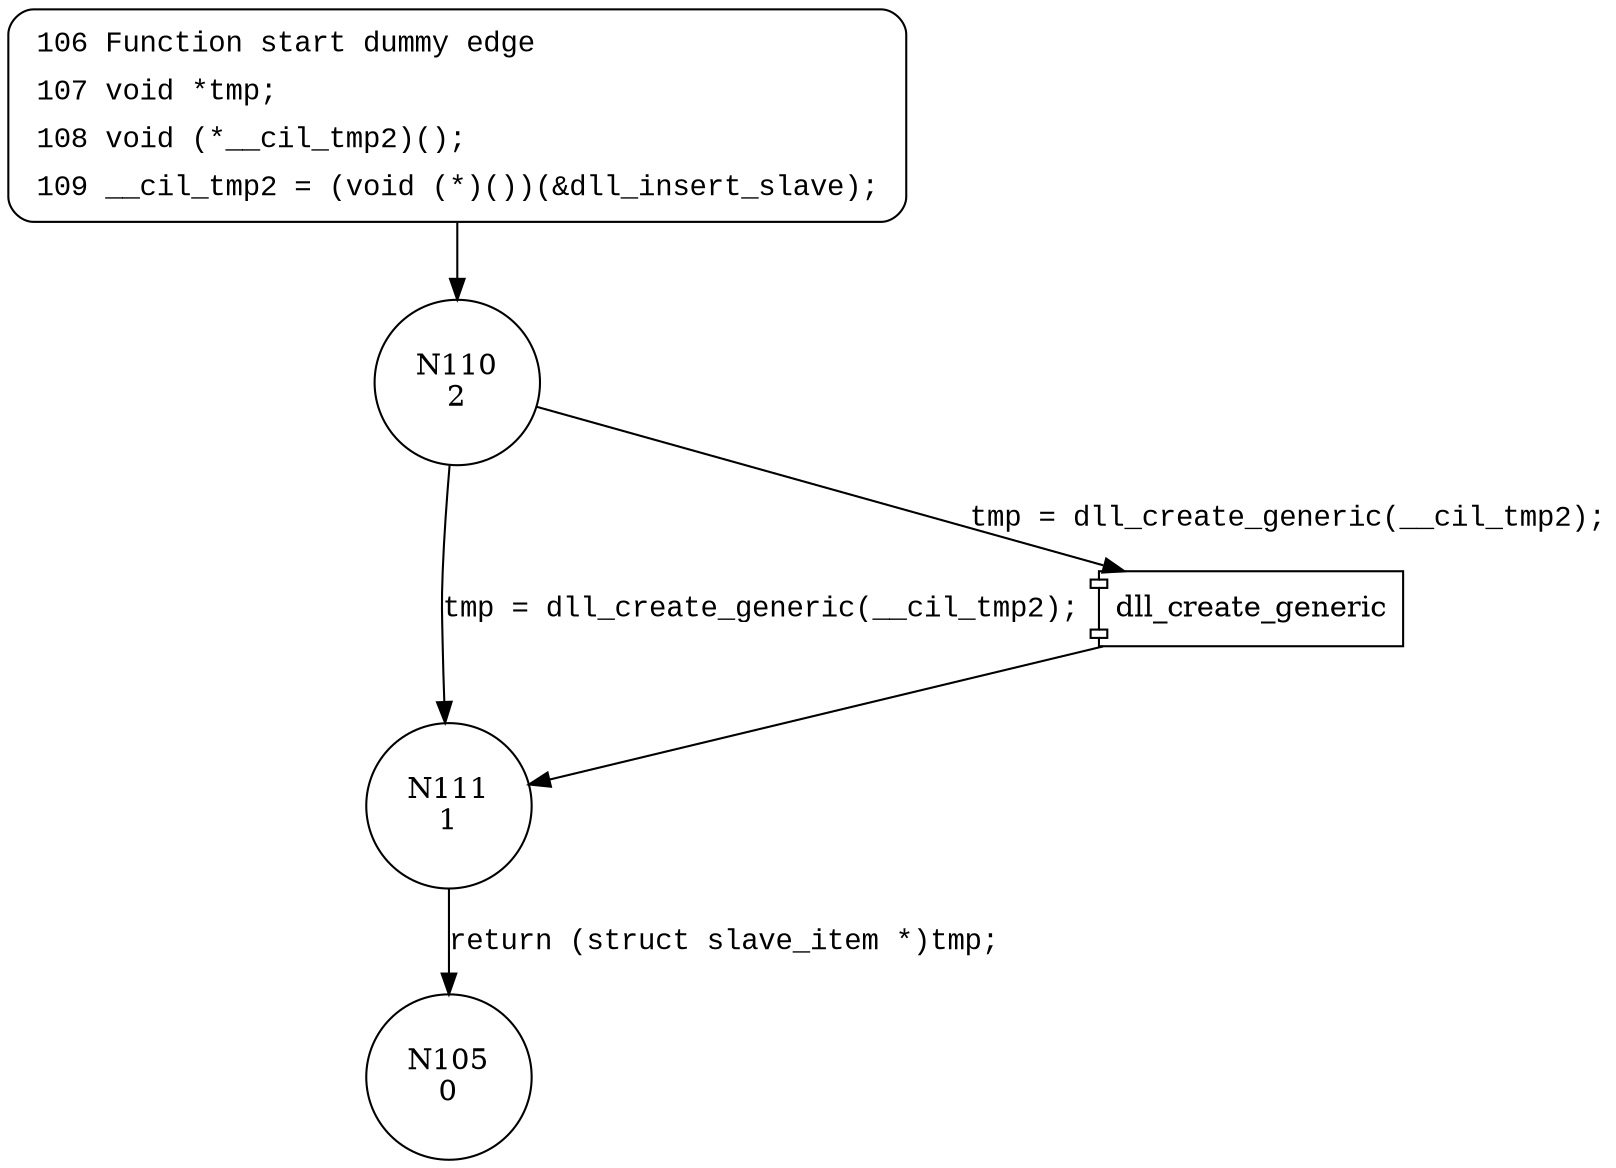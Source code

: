 digraph dll_create_slave {
110 [shape="circle" label="N110\n2"]
111 [shape="circle" label="N111\n1"]
105 [shape="circle" label="N105\n0"]
106 [style="filled,bold" penwidth="1" fillcolor="white" fontname="Courier New" shape="Mrecord" label=<<table border="0" cellborder="0" cellpadding="3" bgcolor="white"><tr><td align="right">106</td><td align="left">Function start dummy edge</td></tr><tr><td align="right">107</td><td align="left">void *tmp;</td></tr><tr><td align="right">108</td><td align="left">void (*__cil_tmp2)();</td></tr><tr><td align="right">109</td><td align="left">__cil_tmp2 = (void (*)())(&amp;dll_insert_slave);</td></tr></table>>]
106 -> 110[label=""]
100001 [shape="component" label="dll_create_generic"]
110 -> 100001 [label="tmp = dll_create_generic(__cil_tmp2);" fontname="Courier New"]
100001 -> 111 [label="" fontname="Courier New"]
110 -> 111 [label="tmp = dll_create_generic(__cil_tmp2);" fontname="Courier New"]
111 -> 105 [label="return (struct slave_item *)tmp;" fontname="Courier New"]
}